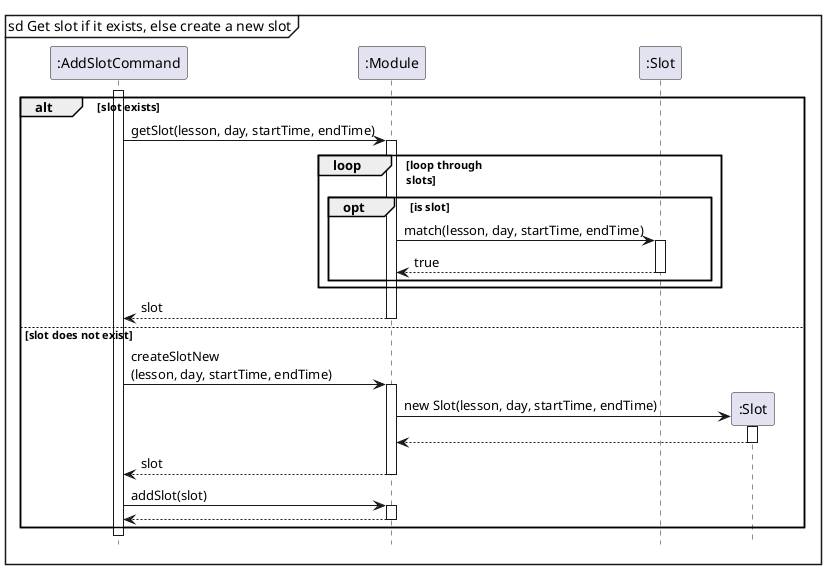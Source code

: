 @startuml
hide footbox
skinparam ParticipantPadding 20

mainframe sd Get slot if it exists, else create a new slot

participant ":AddSlotCommand" as AddSlotCommand
participant ":Module" as Module
participant ":Slot" as Slot
participant ":Slot" as SlotNew

activate AddSlotCommand

alt slot exists
    AddSlotCommand -> Module : getSlot(lesson, day, startTime, endTime)
    activate Module

    loop loop through \nslots

        opt is slot
            Module -> Slot : match(lesson, day, startTime, endTime)
            activate Slot

            Slot --> Module : true
            deactivate Slot
        end opt

    end loop

    Module --> AddSlotCommand : slot
    deactivate Module

else slot does not exist
    AddSlotCommand -> Module : createSlotNew\n(lesson, day, startTime, endTime)
    activate Module

    Module -> SlotNew ** : new Slot(lesson, day, startTime, endTime)
    activate SlotNew

    SlotNew --> Module
    deactivate SlotNew

    Module --> AddSlotCommand : slot
    deactivate Module

    AddSlotCommand -> Module : addSlot(slot)
    activate Module

    Module --> AddSlotCommand
    deactivate Module
end

@enduml